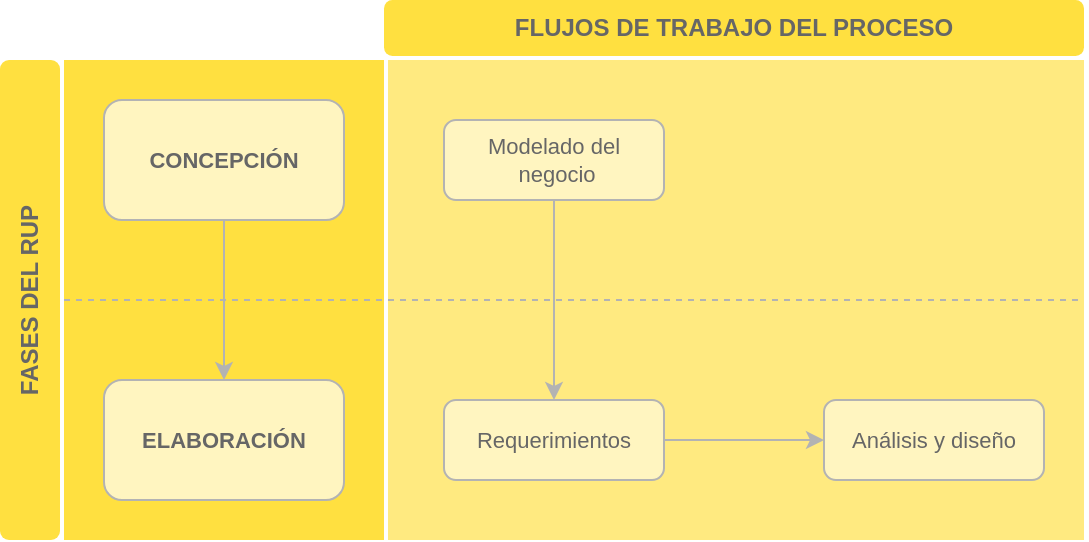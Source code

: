 <mxfile version="14.1.3" type="github">
  <diagram id="3zNgkSxQqikDWieNoD0b" name="Page-1">
    <mxGraphModel dx="868" dy="488" grid="1" gridSize="10" guides="1" tooltips="1" connect="1" arrows="1" fold="1" page="1" pageScale="1" pageWidth="827" pageHeight="1169" math="0" shadow="0">
      <root>
        <mxCell id="0" />
        <mxCell id="1" parent="0" />
        <mxCell id="DLi7sQk2-BFpiSn3wqxf-4" value="" style="rounded=0;whiteSpace=wrap;html=1;fillColor=#FFE040;strokeColor=none;" vertex="1" parent="1">
          <mxGeometry x="180" y="630" width="160" height="240" as="geometry" />
        </mxCell>
        <mxCell id="DLi7sQk2-BFpiSn3wqxf-3" value="" style="edgeStyle=orthogonalEdgeStyle;rounded=0;orthogonalLoop=1;jettySize=auto;html=1;strokeColor=#B3B3B3;" edge="1" parent="1" source="DLi7sQk2-BFpiSn3wqxf-1" target="DLi7sQk2-BFpiSn3wqxf-2">
          <mxGeometry relative="1" as="geometry" />
        </mxCell>
        <mxCell id="DLi7sQk2-BFpiSn3wqxf-1" value="CONCEPCIÓN" style="rounded=1;whiteSpace=wrap;html=1;fillColor=#FFF5C0;strokeColor=#B3B3B3;fontSize=11;fontColor=#666666;fontStyle=1" vertex="1" parent="1">
          <mxGeometry x="200" y="650" width="120" height="60" as="geometry" />
        </mxCell>
        <mxCell id="DLi7sQk2-BFpiSn3wqxf-2" value="ELABORACIÓN" style="rounded=1;whiteSpace=wrap;html=1;fillColor=#FFF5C0;strokeColor=#B3B3B3;fontSize=11;fontColor=#666666;fontStyle=1" vertex="1" parent="1">
          <mxGeometry x="200" y="790" width="120" height="60" as="geometry" />
        </mxCell>
        <mxCell id="DLi7sQk2-BFpiSn3wqxf-5" value="" style="rounded=0;whiteSpace=wrap;html=1;fillColor=#FFEA80;strokeColor=none;" vertex="1" parent="1">
          <mxGeometry x="342" y="630" width="348" height="240" as="geometry" />
        </mxCell>
        <mxCell id="DLi7sQk2-BFpiSn3wqxf-8" value="" style="edgeStyle=orthogonalEdgeStyle;rounded=0;orthogonalLoop=1;jettySize=auto;html=1;strokeColor=#B3B3B3;" edge="1" parent="1" source="DLi7sQk2-BFpiSn3wqxf-6" target="DLi7sQk2-BFpiSn3wqxf-7">
          <mxGeometry relative="1" as="geometry" />
        </mxCell>
        <mxCell id="DLi7sQk2-BFpiSn3wqxf-6" value="Modelado del&lt;br&gt;&amp;nbsp;negocio" style="rounded=1;whiteSpace=wrap;html=1;fillColor=#FFF5C0;strokeColor=#B3B3B3;fontSize=11;fontColor=#666666;" vertex="1" parent="1">
          <mxGeometry x="370" y="660" width="110" height="40" as="geometry" />
        </mxCell>
        <mxCell id="DLi7sQk2-BFpiSn3wqxf-10" value="" style="edgeStyle=orthogonalEdgeStyle;rounded=0;orthogonalLoop=1;jettySize=auto;html=1;strokeColor=#B3B3B3;" edge="1" parent="1" source="DLi7sQk2-BFpiSn3wqxf-7" target="DLi7sQk2-BFpiSn3wqxf-9">
          <mxGeometry relative="1" as="geometry" />
        </mxCell>
        <mxCell id="DLi7sQk2-BFpiSn3wqxf-7" value="Requerimientos" style="rounded=1;whiteSpace=wrap;html=1;fillColor=#FFF5C0;strokeColor=#B3B3B3;fontSize=11;fontColor=#666666;" vertex="1" parent="1">
          <mxGeometry x="370" y="800" width="110" height="40" as="geometry" />
        </mxCell>
        <mxCell id="DLi7sQk2-BFpiSn3wqxf-9" value="Análisis y diseño" style="rounded=1;whiteSpace=wrap;html=1;fillColor=#FFF5C0;strokeColor=#B3B3B3;fontSize=11;fontColor=#666666;" vertex="1" parent="1">
          <mxGeometry x="560" y="800" width="110" height="40" as="geometry" />
        </mxCell>
        <mxCell id="DLi7sQk2-BFpiSn3wqxf-12" value="" style="endArrow=none;dashed=1;html=1;exitX=0;exitY=0.5;exitDx=0;exitDy=0;entryX=1;entryY=0.5;entryDx=0;entryDy=0;strokeColor=#B3B3B3;" edge="1" parent="1" source="DLi7sQk2-BFpiSn3wqxf-4" target="DLi7sQk2-BFpiSn3wqxf-5">
          <mxGeometry width="50" height="50" relative="1" as="geometry">
            <mxPoint x="190" y="740" as="sourcePoint" />
            <mxPoint x="240" y="690" as="targetPoint" />
          </mxGeometry>
        </mxCell>
        <mxCell id="DLi7sQk2-BFpiSn3wqxf-13" value="FASES DEL RUP" style="rounded=1;whiteSpace=wrap;html=1;fillColor=#FFE040;strokeColor=none;fontStyle=1;horizontal=0;fontColor=#666666;" vertex="1" parent="1">
          <mxGeometry x="148" y="630" width="30" height="240" as="geometry" />
        </mxCell>
        <mxCell id="DLi7sQk2-BFpiSn3wqxf-14" value="&lt;span style=&quot;background-color: rgb(255 , 224 , 64)&quot;&gt;FLUJOS DE TRABAJO DEL PROCESO&lt;/span&gt;" style="rounded=1;whiteSpace=wrap;html=1;fillColor=#FFE040;strokeColor=none;fontStyle=1;fontColor=#666666;" vertex="1" parent="1">
          <mxGeometry x="340" y="600" width="350" height="28" as="geometry" />
        </mxCell>
      </root>
    </mxGraphModel>
  </diagram>
</mxfile>
